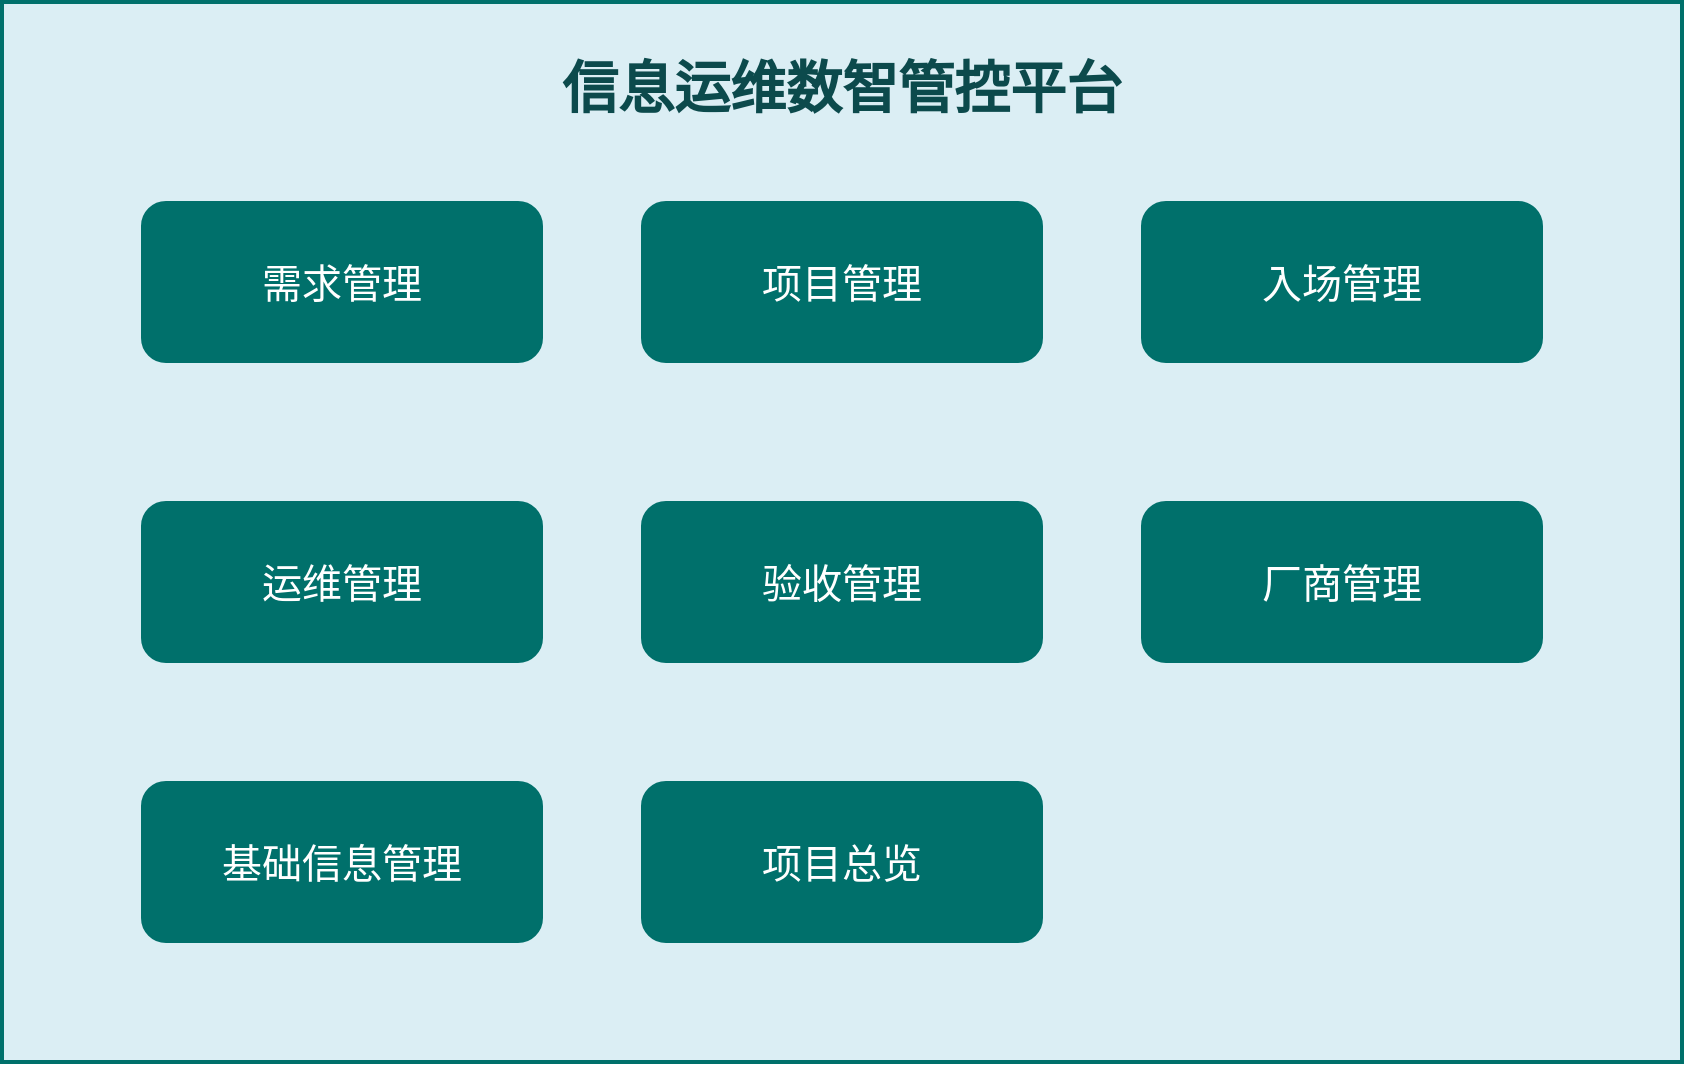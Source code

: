 <mxfile version="21.7.1" type="github">
  <diagram name="第 1 页" id="Ps2D1eNA88uoamYgQ0YJ">
    <mxGraphModel dx="2303" dy="1230" grid="1" gridSize="10" guides="1" tooltips="1" connect="1" arrows="1" fold="1" page="1" pageScale="1" pageWidth="1920" pageHeight="1200" math="0" shadow="0">
      <root>
        <mxCell id="0" />
        <mxCell id="1" parent="0" />
        <mxCell id="uwCnqsSgFnwAL1Oi17WA-2" value="信息运维数智管控平台" style="rounded=0;whiteSpace=wrap;html=1;verticalAlign=top;fontSize=28;spacingTop=20;strokeColor=#00706B;fillColor=#DBEEF4;fontColor=#0C4A4C;fontStyle=1;strokeWidth=2;" vertex="1" parent="1">
          <mxGeometry x="450" y="170" width="840" height="530" as="geometry" />
        </mxCell>
        <mxCell id="uwCnqsSgFnwAL1Oi17WA-3" value="需求管理" style="rounded=1;whiteSpace=wrap;html=1;fillColor=#00706B;fontColor=#FFFFFF;fontSize=20;strokeColor=#00706B;fontStyle=0" vertex="1" parent="1">
          <mxGeometry x="520" y="270" width="200" height="80" as="geometry" />
        </mxCell>
        <mxCell id="uwCnqsSgFnwAL1Oi17WA-5" value="项目管理" style="rounded=1;whiteSpace=wrap;html=1;fillColor=#00706B;fontColor=#FFFFFF;fontSize=20;strokeColor=#00706B;fontStyle=0" vertex="1" parent="1">
          <mxGeometry x="770" y="270" width="200" height="80" as="geometry" />
        </mxCell>
        <mxCell id="uwCnqsSgFnwAL1Oi17WA-6" value="入场管理" style="rounded=1;whiteSpace=wrap;html=1;fillColor=#00706B;fontColor=#FFFFFF;fontSize=20;strokeColor=#00706B;fontStyle=0" vertex="1" parent="1">
          <mxGeometry x="1020" y="270" width="200" height="80" as="geometry" />
        </mxCell>
        <mxCell id="uwCnqsSgFnwAL1Oi17WA-7" value="运维管理" style="rounded=1;whiteSpace=wrap;html=1;fillColor=#00706B;fontColor=#FFFFFF;fontSize=20;strokeColor=#00706B;fontStyle=0" vertex="1" parent="1">
          <mxGeometry x="520" y="420" width="200" height="80" as="geometry" />
        </mxCell>
        <mxCell id="uwCnqsSgFnwAL1Oi17WA-8" value="验收管理" style="rounded=1;whiteSpace=wrap;html=1;fillColor=#00706B;fontColor=#FFFFFF;fontSize=20;strokeColor=#00706B;fontStyle=0" vertex="1" parent="1">
          <mxGeometry x="770" y="420" width="200" height="80" as="geometry" />
        </mxCell>
        <mxCell id="uwCnqsSgFnwAL1Oi17WA-9" value="项目总览" style="rounded=1;whiteSpace=wrap;html=1;fillColor=#00706B;fontColor=#FFFFFF;fontSize=20;strokeColor=#00706B;fontStyle=0" vertex="1" parent="1">
          <mxGeometry x="770" y="560" width="200" height="80" as="geometry" />
        </mxCell>
        <mxCell id="uwCnqsSgFnwAL1Oi17WA-10" value="厂商管理" style="rounded=1;whiteSpace=wrap;html=1;fillColor=#00706B;fontColor=#FFFFFF;fontSize=20;strokeColor=#00706B;fontStyle=0" vertex="1" parent="1">
          <mxGeometry x="1020" y="420" width="200" height="80" as="geometry" />
        </mxCell>
        <mxCell id="uwCnqsSgFnwAL1Oi17WA-12" value="基础信息管理" style="rounded=1;whiteSpace=wrap;html=1;fillColor=#00706B;fontColor=#FFFFFF;fontSize=20;strokeColor=#00706B;fontStyle=0" vertex="1" parent="1">
          <mxGeometry x="520" y="560" width="200" height="80" as="geometry" />
        </mxCell>
      </root>
    </mxGraphModel>
  </diagram>
</mxfile>
